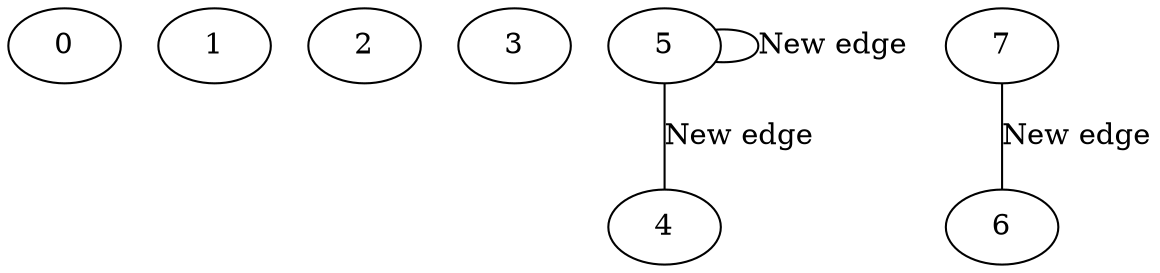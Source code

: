graph {
    0 [ ]
    1 [ ]
    2 [ ]
    3 [ ]
    4 [ ]
    5 [ ]
    6 [ ]
    7 [ ]
    5 -- 5 [ label = "New edge" ]
    5 -- 4 [ label = "New edge" ]
    7 -- 6 [ label = "New edge" ]
}

